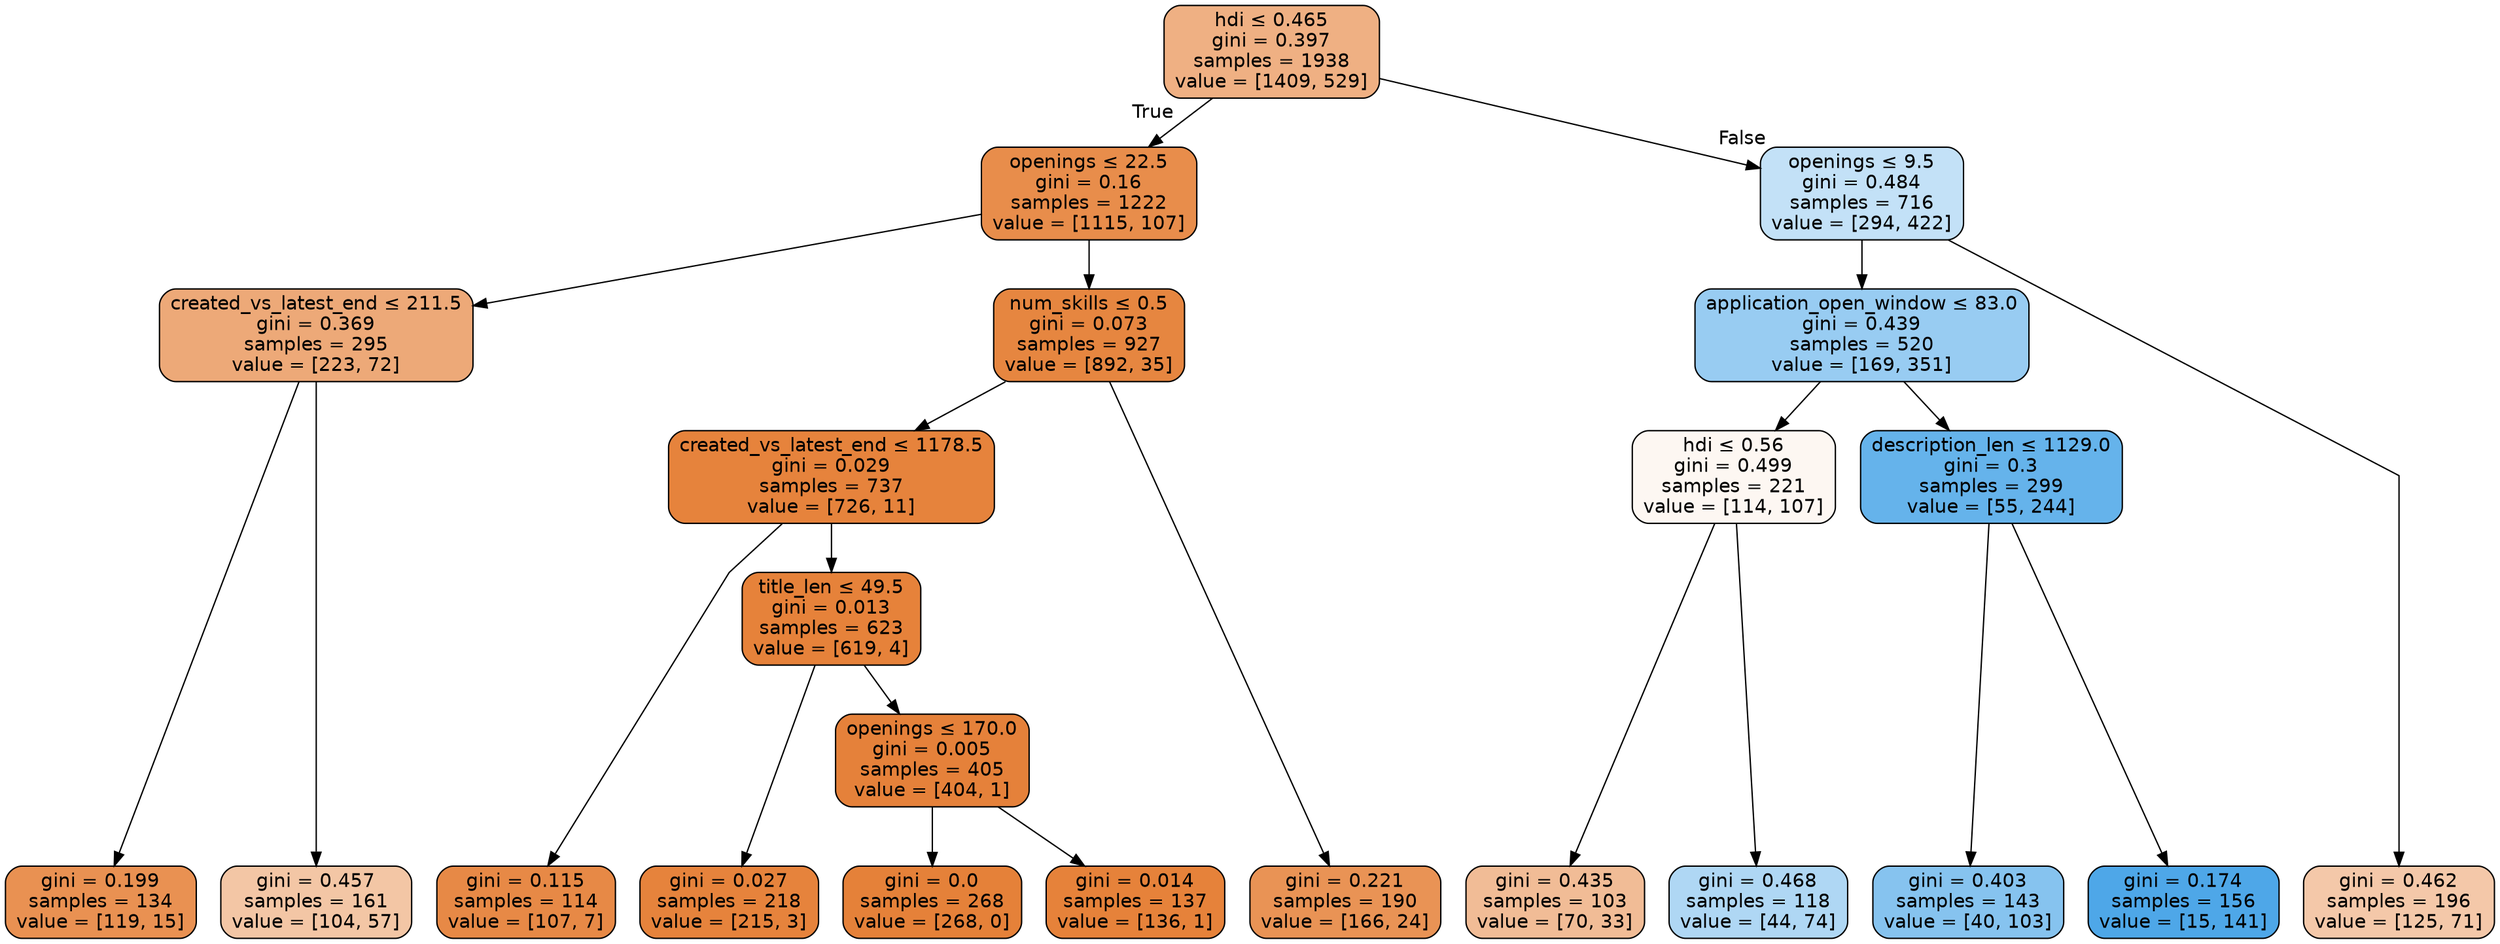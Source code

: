 digraph Tree {
node [shape=box, style="filled, rounded", color="black", fontname=helvetica] ;
graph [ranksep=equally, splines=polyline] ;
edge [fontname=helvetica] ;
0 [label=<hdi &le; 0.465<br/>gini = 0.397<br/>samples = 1938<br/>value = [1409, 529]>, fillcolor="#e581399f"] ;
1 [label=<openings &le; 22.5<br/>gini = 0.16<br/>samples = 1222<br/>value = [1115, 107]>, fillcolor="#e58139e7"] ;
0 -> 1 [labeldistance=2.5, labelangle=45, headlabel="True"] ;
2 [label=<created_vs_latest_end &le; 211.5<br/>gini = 0.369<br/>samples = 295<br/>value = [223, 72]>, fillcolor="#e58139ad"] ;
1 -> 2 ;
3 [label=<gini = 0.199<br/>samples = 134<br/>value = [119, 15]>, fillcolor="#e58139df"] ;
2 -> 3 ;
4 [label=<gini = 0.457<br/>samples = 161<br/>value = [104, 57]>, fillcolor="#e5813973"] ;
2 -> 4 ;
5 [label=<num_skills &le; 0.5<br/>gini = 0.073<br/>samples = 927<br/>value = [892, 35]>, fillcolor="#e58139f5"] ;
1 -> 5 ;
6 [label=<created_vs_latest_end &le; 1178.5<br/>gini = 0.029<br/>samples = 737<br/>value = [726, 11]>, fillcolor="#e58139fb"] ;
5 -> 6 ;
7 [label=<gini = 0.115<br/>samples = 114<br/>value = [107, 7]>, fillcolor="#e58139ee"] ;
6 -> 7 ;
8 [label=<title_len &le; 49.5<br/>gini = 0.013<br/>samples = 623<br/>value = [619, 4]>, fillcolor="#e58139fd"] ;
6 -> 8 ;
9 [label=<gini = 0.027<br/>samples = 218<br/>value = [215, 3]>, fillcolor="#e58139fb"] ;
8 -> 9 ;
10 [label=<openings &le; 170.0<br/>gini = 0.005<br/>samples = 405<br/>value = [404, 1]>, fillcolor="#e58139fe"] ;
8 -> 10 ;
11 [label=<gini = 0.0<br/>samples = 268<br/>value = [268, 0]>, fillcolor="#e58139ff"] ;
10 -> 11 ;
12 [label=<gini = 0.014<br/>samples = 137<br/>value = [136, 1]>, fillcolor="#e58139fd"] ;
10 -> 12 ;
13 [label=<gini = 0.221<br/>samples = 190<br/>value = [166, 24]>, fillcolor="#e58139da"] ;
5 -> 13 ;
14 [label=<openings &le; 9.5<br/>gini = 0.484<br/>samples = 716<br/>value = [294, 422]>, fillcolor="#399de54d"] ;
0 -> 14 [labeldistance=2.5, labelangle=-45, headlabel="False"] ;
15 [label=<application_open_window &le; 83.0<br/>gini = 0.439<br/>samples = 520<br/>value = [169, 351]>, fillcolor="#399de584"] ;
14 -> 15 ;
16 [label=<hdi &le; 0.56<br/>gini = 0.499<br/>samples = 221<br/>value = [114, 107]>, fillcolor="#e5813910"] ;
15 -> 16 ;
17 [label=<gini = 0.435<br/>samples = 103<br/>value = [70, 33]>, fillcolor="#e5813987"] ;
16 -> 17 ;
18 [label=<gini = 0.468<br/>samples = 118<br/>value = [44, 74]>, fillcolor="#399de567"] ;
16 -> 18 ;
19 [label=<description_len &le; 1129.0<br/>gini = 0.3<br/>samples = 299<br/>value = [55, 244]>, fillcolor="#399de5c6"] ;
15 -> 19 ;
20 [label=<gini = 0.403<br/>samples = 143<br/>value = [40, 103]>, fillcolor="#399de59c"] ;
19 -> 20 ;
21 [label=<gini = 0.174<br/>samples = 156<br/>value = [15, 141]>, fillcolor="#399de5e4"] ;
19 -> 21 ;
22 [label=<gini = 0.462<br/>samples = 196<br/>value = [125, 71]>, fillcolor="#e581396e"] ;
14 -> 22 ;
{rank=same ; 0} ;
{rank=same ; 1; 14} ;
{rank=same ; 2; 5; 15} ;
{rank=same ; 6; 16; 19} ;
{rank=same ; 8} ;
{rank=same ; 10} ;
{rank=same ; 3; 4; 7; 9; 11; 12; 13; 17; 18; 20; 21; 22} ;
}
